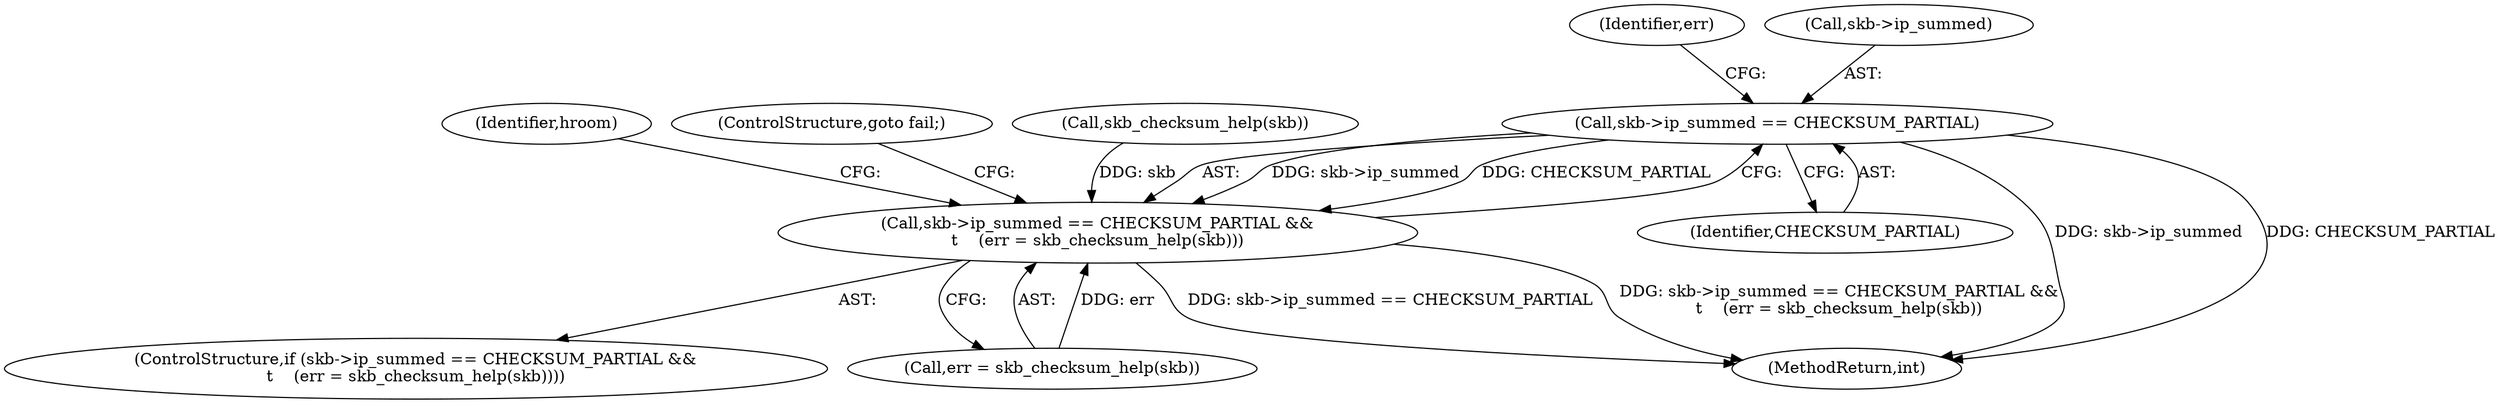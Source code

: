 digraph "0_linux_2423496af35d94a87156b063ea5cedffc10a70a1_0@pointer" {
"1000284" [label="(Call,skb->ip_summed == CHECKSUM_PARTIAL)"];
"1000283" [label="(Call,skb->ip_summed == CHECKSUM_PARTIAL &&\n\t    (err = skb_checksum_help(skb)))"];
"1000288" [label="(Identifier,CHECKSUM_PARTIAL)"];
"1000295" [label="(Identifier,hroom)"];
"1000283" [label="(Call,skb->ip_summed == CHECKSUM_PARTIAL &&\n\t    (err = skb_checksum_help(skb)))"];
"1000289" [label="(Call,err = skb_checksum_help(skb))"];
"1000293" [label="(ControlStructure,goto fail;)"];
"1000282" [label="(ControlStructure,if (skb->ip_summed == CHECKSUM_PARTIAL &&\n\t    (err = skb_checksum_help(skb))))"];
"1000291" [label="(Call,skb_checksum_help(skb))"];
"1000952" [label="(MethodReturn,int)"];
"1000290" [label="(Identifier,err)"];
"1000285" [label="(Call,skb->ip_summed)"];
"1000284" [label="(Call,skb->ip_summed == CHECKSUM_PARTIAL)"];
"1000284" -> "1000283"  [label="AST: "];
"1000284" -> "1000288"  [label="CFG: "];
"1000285" -> "1000284"  [label="AST: "];
"1000288" -> "1000284"  [label="AST: "];
"1000290" -> "1000284"  [label="CFG: "];
"1000283" -> "1000284"  [label="CFG: "];
"1000284" -> "1000952"  [label="DDG: skb->ip_summed"];
"1000284" -> "1000952"  [label="DDG: CHECKSUM_PARTIAL"];
"1000284" -> "1000283"  [label="DDG: skb->ip_summed"];
"1000284" -> "1000283"  [label="DDG: CHECKSUM_PARTIAL"];
"1000283" -> "1000282"  [label="AST: "];
"1000283" -> "1000289"  [label="CFG: "];
"1000289" -> "1000283"  [label="AST: "];
"1000293" -> "1000283"  [label="CFG: "];
"1000295" -> "1000283"  [label="CFG: "];
"1000283" -> "1000952"  [label="DDG: skb->ip_summed == CHECKSUM_PARTIAL"];
"1000283" -> "1000952"  [label="DDG: skb->ip_summed == CHECKSUM_PARTIAL &&\n\t    (err = skb_checksum_help(skb))"];
"1000289" -> "1000283"  [label="DDG: err"];
"1000291" -> "1000283"  [label="DDG: skb"];
}
